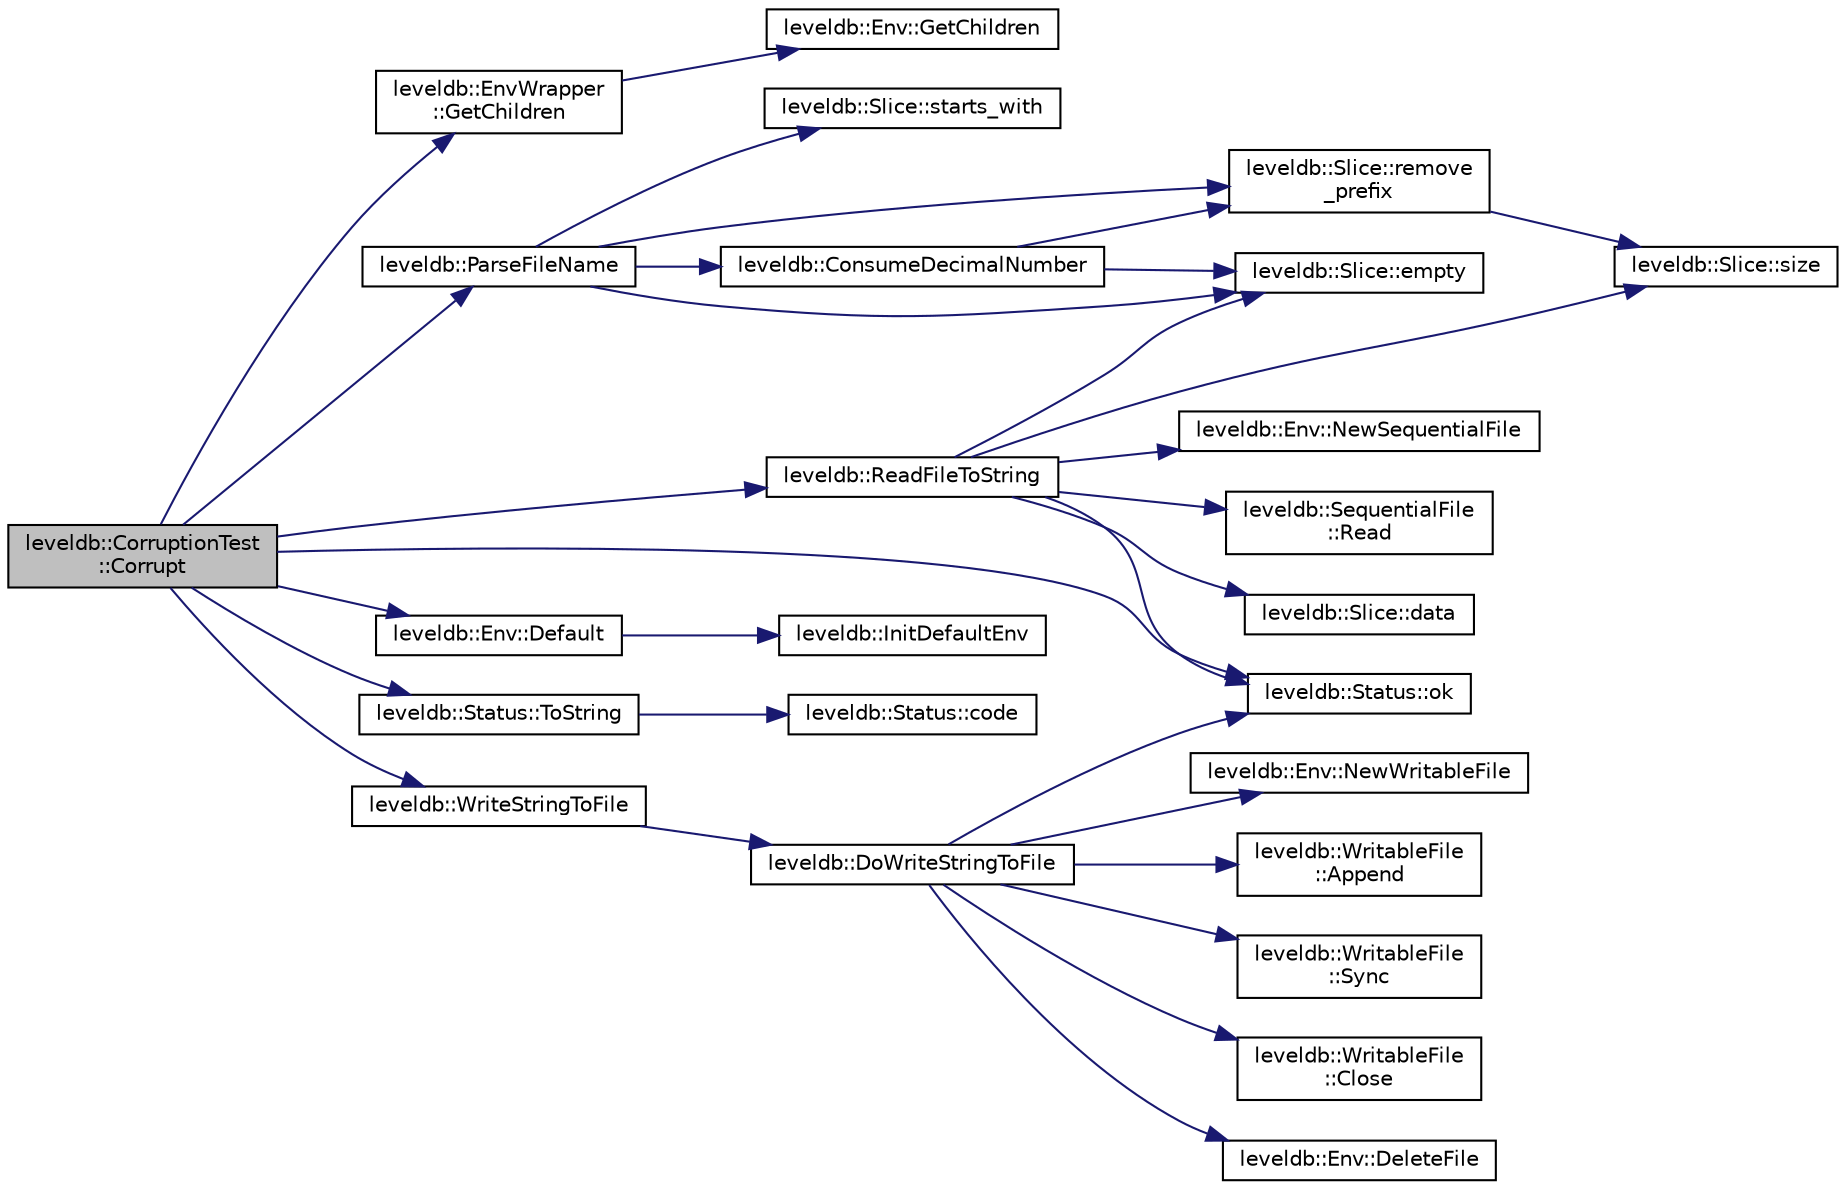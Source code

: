 digraph "leveldb::CorruptionTest::Corrupt"
{
  edge [fontname="Helvetica",fontsize="10",labelfontname="Helvetica",labelfontsize="10"];
  node [fontname="Helvetica",fontsize="10",shape=record];
  rankdir="LR";
  Node1 [label="leveldb::CorruptionTest\l::Corrupt",height=0.2,width=0.4,color="black", fillcolor="grey75", style="filled" fontcolor="black"];
  Node1 -> Node2 [color="midnightblue",fontsize="10",style="solid",fontname="Helvetica"];
  Node2 [label="leveldb::EnvWrapper\l::GetChildren",height=0.2,width=0.4,color="black", fillcolor="white", style="filled",URL="$classleveldb_1_1_env_wrapper.html#abb7c1fd7d91c80b6efcf9967154a18f3"];
  Node2 -> Node3 [color="midnightblue",fontsize="10",style="solid",fontname="Helvetica"];
  Node3 [label="leveldb::Env::GetChildren",height=0.2,width=0.4,color="black", fillcolor="white", style="filled",URL="$classleveldb_1_1_env.html#a53028e3112d7bb3bf6574ddaab18d6f6"];
  Node1 -> Node4 [color="midnightblue",fontsize="10",style="solid",fontname="Helvetica"];
  Node4 [label="leveldb::ParseFileName",height=0.2,width=0.4,color="black", fillcolor="white", style="filled",URL="$namespaceleveldb.html#af18fdbbcb483d40c35b4aaa4f00d3f6c"];
  Node4 -> Node5 [color="midnightblue",fontsize="10",style="solid",fontname="Helvetica"];
  Node5 [label="leveldb::Slice::starts_with",height=0.2,width=0.4,color="black", fillcolor="white", style="filled",URL="$classleveldb_1_1_slice.html#aac9a3ee9b05567c8c93793e7593a5f13"];
  Node4 -> Node6 [color="midnightblue",fontsize="10",style="solid",fontname="Helvetica"];
  Node6 [label="leveldb::Slice::remove\l_prefix",height=0.2,width=0.4,color="black", fillcolor="white", style="filled",URL="$classleveldb_1_1_slice.html#a1be5b22958a115ebecb2b017aad2b3f6"];
  Node6 -> Node7 [color="midnightblue",fontsize="10",style="solid",fontname="Helvetica"];
  Node7 [label="leveldb::Slice::size",height=0.2,width=0.4,color="black", fillcolor="white", style="filled",URL="$classleveldb_1_1_slice.html#a947d3173f04f8a30553e89046daf91d5"];
  Node4 -> Node8 [color="midnightblue",fontsize="10",style="solid",fontname="Helvetica"];
  Node8 [label="leveldb::ConsumeDecimalNumber",height=0.2,width=0.4,color="black", fillcolor="white", style="filled",URL="$namespaceleveldb.html#a1bda628b65e834063ccc5fcaec8328f8"];
  Node8 -> Node9 [color="midnightblue",fontsize="10",style="solid",fontname="Helvetica"];
  Node9 [label="leveldb::Slice::empty",height=0.2,width=0.4,color="black", fillcolor="white", style="filled",URL="$classleveldb_1_1_slice.html#a7d0b93d5801bff5656068647759dcb8f"];
  Node8 -> Node6 [color="midnightblue",fontsize="10",style="solid",fontname="Helvetica"];
  Node4 -> Node9 [color="midnightblue",fontsize="10",style="solid",fontname="Helvetica"];
  Node1 -> Node10 [color="midnightblue",fontsize="10",style="solid",fontname="Helvetica"];
  Node10 [label="leveldb::ReadFileToString",height=0.2,width=0.4,color="black", fillcolor="white", style="filled",URL="$namespaceleveldb.html#aa47a20ae782e9ad537692c3202cd652d"];
  Node10 -> Node11 [color="midnightblue",fontsize="10",style="solid",fontname="Helvetica"];
  Node11 [label="leveldb::Env::NewSequentialFile",height=0.2,width=0.4,color="black", fillcolor="white", style="filled",URL="$classleveldb_1_1_env.html#ad73810059f48c1d7b91125d357e7d351"];
  Node10 -> Node12 [color="midnightblue",fontsize="10",style="solid",fontname="Helvetica"];
  Node12 [label="leveldb::Status::ok",height=0.2,width=0.4,color="black", fillcolor="white", style="filled",URL="$classleveldb_1_1_status.html#ab31e89a858c766716e3dc952be857c65"];
  Node10 -> Node13 [color="midnightblue",fontsize="10",style="solid",fontname="Helvetica"];
  Node13 [label="leveldb::SequentialFile\l::Read",height=0.2,width=0.4,color="black", fillcolor="white", style="filled",URL="$classleveldb_1_1_sequential_file.html#a4136bef1546cdb9fbbd477a635460261"];
  Node10 -> Node14 [color="midnightblue",fontsize="10",style="solid",fontname="Helvetica"];
  Node14 [label="leveldb::Slice::data",height=0.2,width=0.4,color="black", fillcolor="white", style="filled",URL="$classleveldb_1_1_slice.html#aa64861043d9deee6889461bf0593cf73"];
  Node10 -> Node7 [color="midnightblue",fontsize="10",style="solid",fontname="Helvetica"];
  Node10 -> Node9 [color="midnightblue",fontsize="10",style="solid",fontname="Helvetica"];
  Node1 -> Node15 [color="midnightblue",fontsize="10",style="solid",fontname="Helvetica"];
  Node15 [label="leveldb::Env::Default",height=0.2,width=0.4,color="black", fillcolor="white", style="filled",URL="$classleveldb_1_1_env.html#ae15b67e650ff6790059745fd1b3bf3e7"];
  Node15 -> Node16 [color="midnightblue",fontsize="10",style="solid",fontname="Helvetica"];
  Node16 [label="leveldb::InitDefaultEnv",height=0.2,width=0.4,color="black", fillcolor="white", style="filled",URL="$namespaceleveldb.html#a14d29112491310d7a38d7b07fc5084f0"];
  Node1 -> Node12 [color="midnightblue",fontsize="10",style="solid",fontname="Helvetica"];
  Node1 -> Node17 [color="midnightblue",fontsize="10",style="solid",fontname="Helvetica"];
  Node17 [label="leveldb::Status::ToString",height=0.2,width=0.4,color="black", fillcolor="white", style="filled",URL="$classleveldb_1_1_status.html#aa8b56d8fe2cd1873778de5d1e5407866"];
  Node17 -> Node18 [color="midnightblue",fontsize="10",style="solid",fontname="Helvetica"];
  Node18 [label="leveldb::Status::code",height=0.2,width=0.4,color="black", fillcolor="white", style="filled",URL="$classleveldb_1_1_status.html#a7e1c5239636c9e0ffff6df6144f32af3"];
  Node1 -> Node19 [color="midnightblue",fontsize="10",style="solid",fontname="Helvetica"];
  Node19 [label="leveldb::WriteStringToFile",height=0.2,width=0.4,color="black", fillcolor="white", style="filled",URL="$namespaceleveldb.html#ae01563eb18a8527096b54d60251351cb"];
  Node19 -> Node20 [color="midnightblue",fontsize="10",style="solid",fontname="Helvetica"];
  Node20 [label="leveldb::DoWriteStringToFile",height=0.2,width=0.4,color="black", fillcolor="white", style="filled",URL="$namespaceleveldb.html#aa5ed0db6cd0c178b3131214f98effefa"];
  Node20 -> Node21 [color="midnightblue",fontsize="10",style="solid",fontname="Helvetica"];
  Node21 [label="leveldb::Env::NewWritableFile",height=0.2,width=0.4,color="black", fillcolor="white", style="filled",URL="$classleveldb_1_1_env.html#a4566194f3e82fede425fdb5bb355f7de"];
  Node20 -> Node12 [color="midnightblue",fontsize="10",style="solid",fontname="Helvetica"];
  Node20 -> Node22 [color="midnightblue",fontsize="10",style="solid",fontname="Helvetica"];
  Node22 [label="leveldb::WritableFile\l::Append",height=0.2,width=0.4,color="black", fillcolor="white", style="filled",URL="$classleveldb_1_1_writable_file.html#a53b41841d9577d28f65d4d90e1660de8"];
  Node20 -> Node23 [color="midnightblue",fontsize="10",style="solid",fontname="Helvetica"];
  Node23 [label="leveldb::WritableFile\l::Sync",height=0.2,width=0.4,color="black", fillcolor="white", style="filled",URL="$classleveldb_1_1_writable_file.html#a2d2dcef02a2c9e71f3d39125bcd5a606"];
  Node20 -> Node24 [color="midnightblue",fontsize="10",style="solid",fontname="Helvetica"];
  Node24 [label="leveldb::WritableFile\l::Close",height=0.2,width=0.4,color="black", fillcolor="white", style="filled",URL="$classleveldb_1_1_writable_file.html#a2efbf9c02a26028b5002df73b4393915"];
  Node20 -> Node25 [color="midnightblue",fontsize="10",style="solid",fontname="Helvetica"];
  Node25 [label="leveldb::Env::DeleteFile",height=0.2,width=0.4,color="black", fillcolor="white", style="filled",URL="$classleveldb_1_1_env.html#ac956b984466d5f09309664177687f9af"];
}
